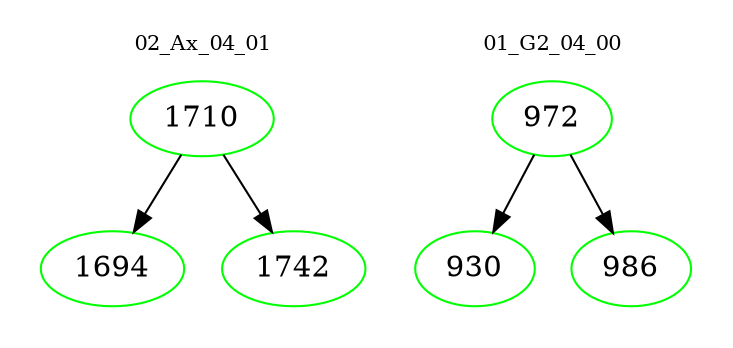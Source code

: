 digraph{
subgraph cluster_0 {
color = white
label = "02_Ax_04_01";
fontsize=10;
T0_1710 [label="1710", color="green"]
T0_1710 -> T0_1694 [color="black"]
T0_1694 [label="1694", color="green"]
T0_1710 -> T0_1742 [color="black"]
T0_1742 [label="1742", color="green"]
}
subgraph cluster_1 {
color = white
label = "01_G2_04_00";
fontsize=10;
T1_972 [label="972", color="green"]
T1_972 -> T1_930 [color="black"]
T1_930 [label="930", color="green"]
T1_972 -> T1_986 [color="black"]
T1_986 [label="986", color="green"]
}
}
